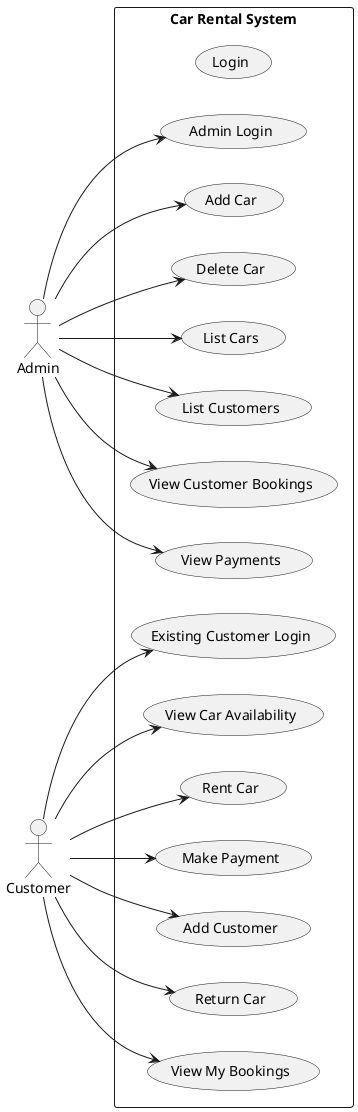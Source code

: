 @startuml
left to right direction

actor Admin as A
actor Customer as C

rectangle "Car Rental System" {

    usecase "Login" as UC1
    usecase "Add Car" as UC2
    usecase "Delete Car" as UC3
    usecase "List Cars" as UC4
    usecase "Add Customer" as UC5
    usecase "List Customers" as UC6
    usecase "View Customer Bookings" as UC7
    usecase "View Payments" as UC8
    usecase "View Car Availability" as UC9
    usecase "Rent Car" as UC10
    usecase "Make Payment" as UC11
    usecase "Return Car" as UC12
    usecase "View My Bookings" as UC13
    usecase "Existing Customer Login" as UC14
    usecase "Admin Login" as UC15

    A --> UC15
    A --> UC2
    A --> UC3
    A --> UC4
    A --> UC6
    A --> UC7
    A --> UC8

    C --> UC14
    C --> UC5
    C --> UC9
    C --> UC10
    C --> UC11
    C --> UC12
    C --> UC13
}

@enduml
